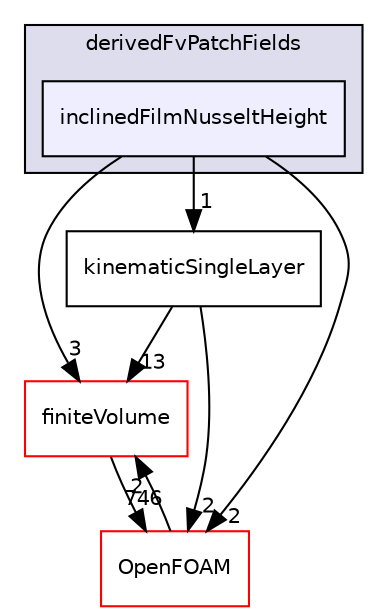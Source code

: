 digraph "src/regionModels/surfaceFilmModels/derivedFvPatchFields/inclinedFilmNusseltHeight" {
  bgcolor=transparent;
  compound=true
  node [ fontsize="10", fontname="Helvetica"];
  edge [ labelfontsize="10", labelfontname="Helvetica"];
  subgraph clusterdir_14c53c78ec2b5d882a56315f8bf4c443 {
    graph [ bgcolor="#ddddee", pencolor="black", label="derivedFvPatchFields" fontname="Helvetica", fontsize="10", URL="dir_14c53c78ec2b5d882a56315f8bf4c443.html"]
  dir_c65bec663f333d4897ad10efd9f96485 [shape=box, label="inclinedFilmNusseltHeight", style="filled", fillcolor="#eeeeff", pencolor="black", URL="dir_c65bec663f333d4897ad10efd9f96485.html"];
  }
  dir_9bd15774b555cf7259a6fa18f99fe99b [shape=box label="finiteVolume" color="red" URL="dir_9bd15774b555cf7259a6fa18f99fe99b.html"];
  dir_1c60e658c3548753b29433c6c9718fd3 [shape=box label="kinematicSingleLayer" URL="dir_1c60e658c3548753b29433c6c9718fd3.html"];
  dir_c5473ff19b20e6ec4dfe5c310b3778a8 [shape=box label="OpenFOAM" color="red" URL="dir_c5473ff19b20e6ec4dfe5c310b3778a8.html"];
  dir_9bd15774b555cf7259a6fa18f99fe99b->dir_c5473ff19b20e6ec4dfe5c310b3778a8 [headlabel="746", labeldistance=1.5 headhref="dir_000896_001896.html"];
  dir_1c60e658c3548753b29433c6c9718fd3->dir_9bd15774b555cf7259a6fa18f99fe99b [headlabel="13", labeldistance=1.5 headhref="dir_002567_000896.html"];
  dir_1c60e658c3548753b29433c6c9718fd3->dir_c5473ff19b20e6ec4dfe5c310b3778a8 [headlabel="2", labeldistance=1.5 headhref="dir_002567_001896.html"];
  dir_c65bec663f333d4897ad10efd9f96485->dir_9bd15774b555cf7259a6fa18f99fe99b [headlabel="3", labeldistance=1.5 headhref="dir_002562_000896.html"];
  dir_c65bec663f333d4897ad10efd9f96485->dir_1c60e658c3548753b29433c6c9718fd3 [headlabel="1", labeldistance=1.5 headhref="dir_002562_002567.html"];
  dir_c65bec663f333d4897ad10efd9f96485->dir_c5473ff19b20e6ec4dfe5c310b3778a8 [headlabel="2", labeldistance=1.5 headhref="dir_002562_001896.html"];
  dir_c5473ff19b20e6ec4dfe5c310b3778a8->dir_9bd15774b555cf7259a6fa18f99fe99b [headlabel="2", labeldistance=1.5 headhref="dir_001896_000896.html"];
}
